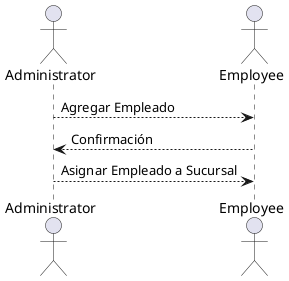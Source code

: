 @startuml
actor Administrator
actor Employee
Administrator --> Employee: Agregar Empleado
Employee --> Administrator: Confirmación
Administrator --> Employee: Asignar Empleado a Sucursal
@enduml
